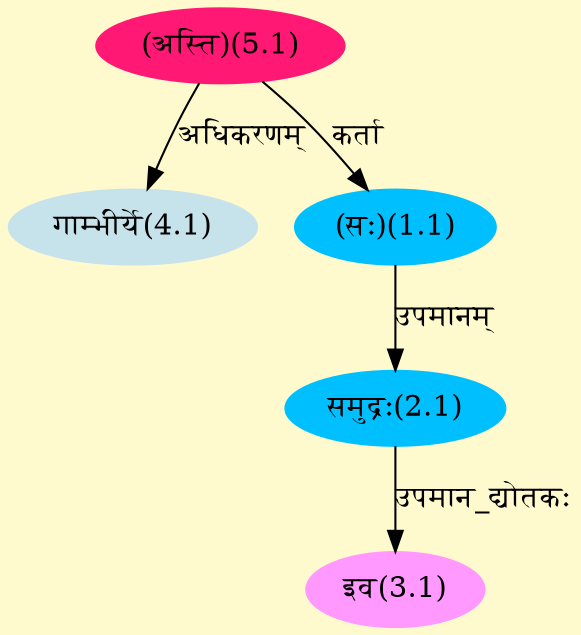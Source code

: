 digraph G{
rankdir=BT;
 compound=true;
 bgcolor="lemonchiffon1";
Node1_1 [style=filled, color="#00BFFF" label = "(सः)(1.1)"]
Node5_1 [style=filled, color="#FF1975" label = "(अस्ति)(5.1)"]
Node2_1 [style=filled, color="#00BFFF" label = "समुद्रः(2.1)"]
Node3_1 [style=filled, color="#FF99FF" label = "इव(3.1)"]
Node4_1 [style=filled, color="#C6E2EB" label = "गाम्भीर्ये(4.1)"]
/* Start of Relations section */

Node1_1 -> Node5_1 [  label="कर्ता"  dir="back" ]
Node2_1 -> Node1_1 [  label="उपमानम्"  dir="back" ]
Node3_1 -> Node2_1 [  label="उपमान_द्योतकः"  dir="back" ]
Node4_1 -> Node5_1 [  label="अधिकरणम्"  dir="back" ]
}
